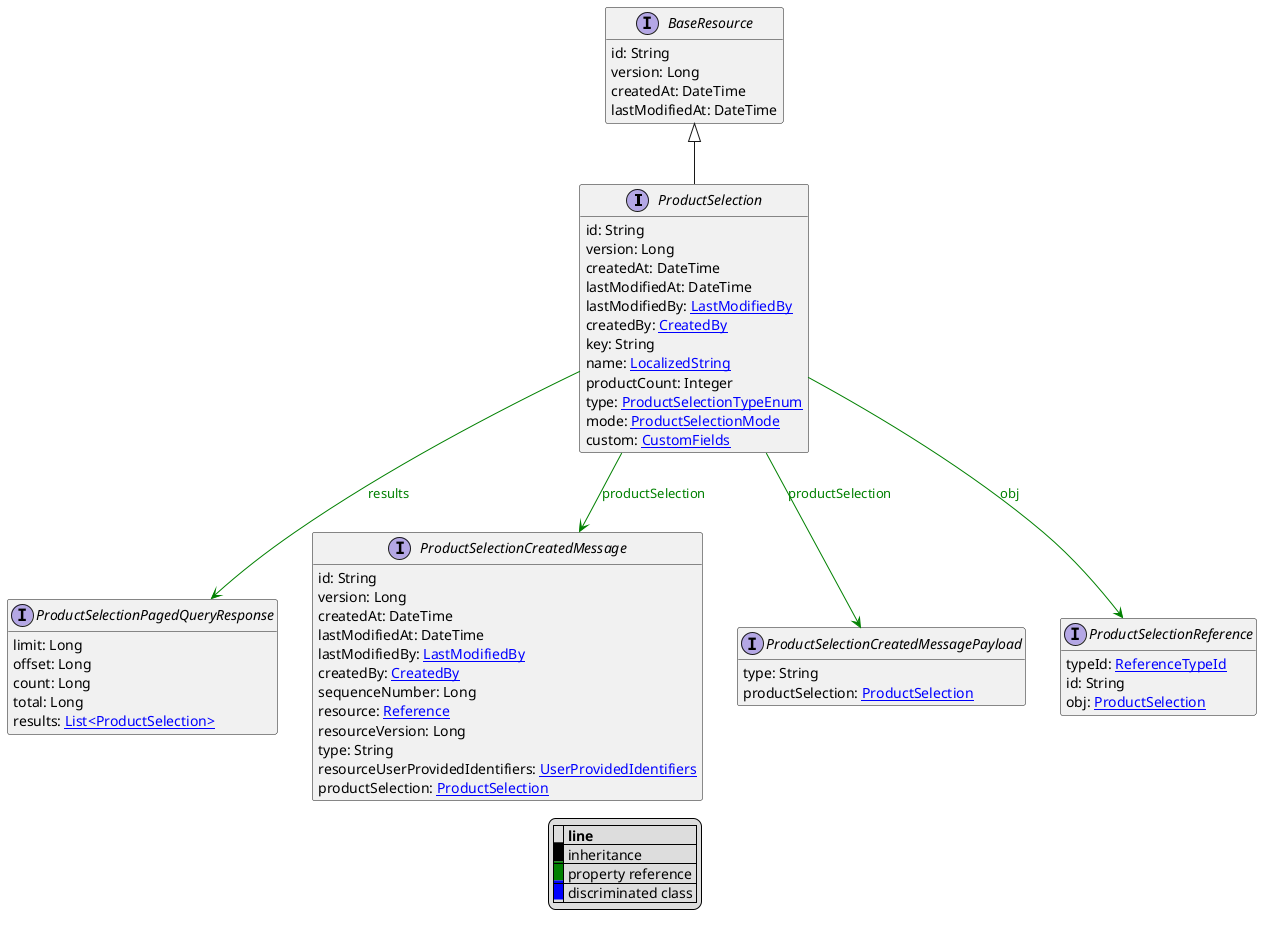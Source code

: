 @startuml

hide empty fields
hide empty methods
legend
|= |= line |
|<back:black>   </back>| inheritance |
|<back:green>   </back>| property reference |
|<back:blue>   </back>| discriminated class |
endlegend
interface ProductSelection [[ProductSelection.svg]] extends BaseResource {
    id: String
    version: Long
    createdAt: DateTime
    lastModifiedAt: DateTime
    lastModifiedBy: [[LastModifiedBy.svg LastModifiedBy]]
    createdBy: [[CreatedBy.svg CreatedBy]]
    key: String
    name: [[LocalizedString.svg LocalizedString]]
    productCount: Integer
    type: [[ProductSelectionTypeEnum.svg ProductSelectionTypeEnum]]
    mode: [[ProductSelectionMode.svg ProductSelectionMode]]
    custom: [[CustomFields.svg CustomFields]]
}
interface BaseResource [[BaseResource.svg]]  {
    id: String
    version: Long
    createdAt: DateTime
    lastModifiedAt: DateTime
}


interface ProductSelectionPagedQueryResponse [[ProductSelectionPagedQueryResponse.svg]]  {
    limit: Long
    offset: Long
    count: Long
    total: Long
    results: [[ProductSelection.svg List<ProductSelection>]]
}
interface ProductSelectionCreatedMessage [[ProductSelectionCreatedMessage.svg]]  {
    id: String
    version: Long
    createdAt: DateTime
    lastModifiedAt: DateTime
    lastModifiedBy: [[LastModifiedBy.svg LastModifiedBy]]
    createdBy: [[CreatedBy.svg CreatedBy]]
    sequenceNumber: Long
    resource: [[Reference.svg Reference]]
    resourceVersion: Long
    type: String
    resourceUserProvidedIdentifiers: [[UserProvidedIdentifiers.svg UserProvidedIdentifiers]]
    productSelection: [[ProductSelection.svg ProductSelection]]
}
interface ProductSelectionCreatedMessagePayload [[ProductSelectionCreatedMessagePayload.svg]]  {
    type: String
    productSelection: [[ProductSelection.svg ProductSelection]]
}
interface ProductSelectionReference [[ProductSelectionReference.svg]]  {
    typeId: [[ReferenceTypeId.svg ReferenceTypeId]]
    id: String
    obj: [[ProductSelection.svg ProductSelection]]
}

ProductSelection --> ProductSelectionPagedQueryResponse #green;text:green : "results"
ProductSelection --> ProductSelectionCreatedMessage #green;text:green : "productSelection"
ProductSelection --> ProductSelectionCreatedMessagePayload #green;text:green : "productSelection"
ProductSelection --> ProductSelectionReference #green;text:green : "obj"
@enduml
